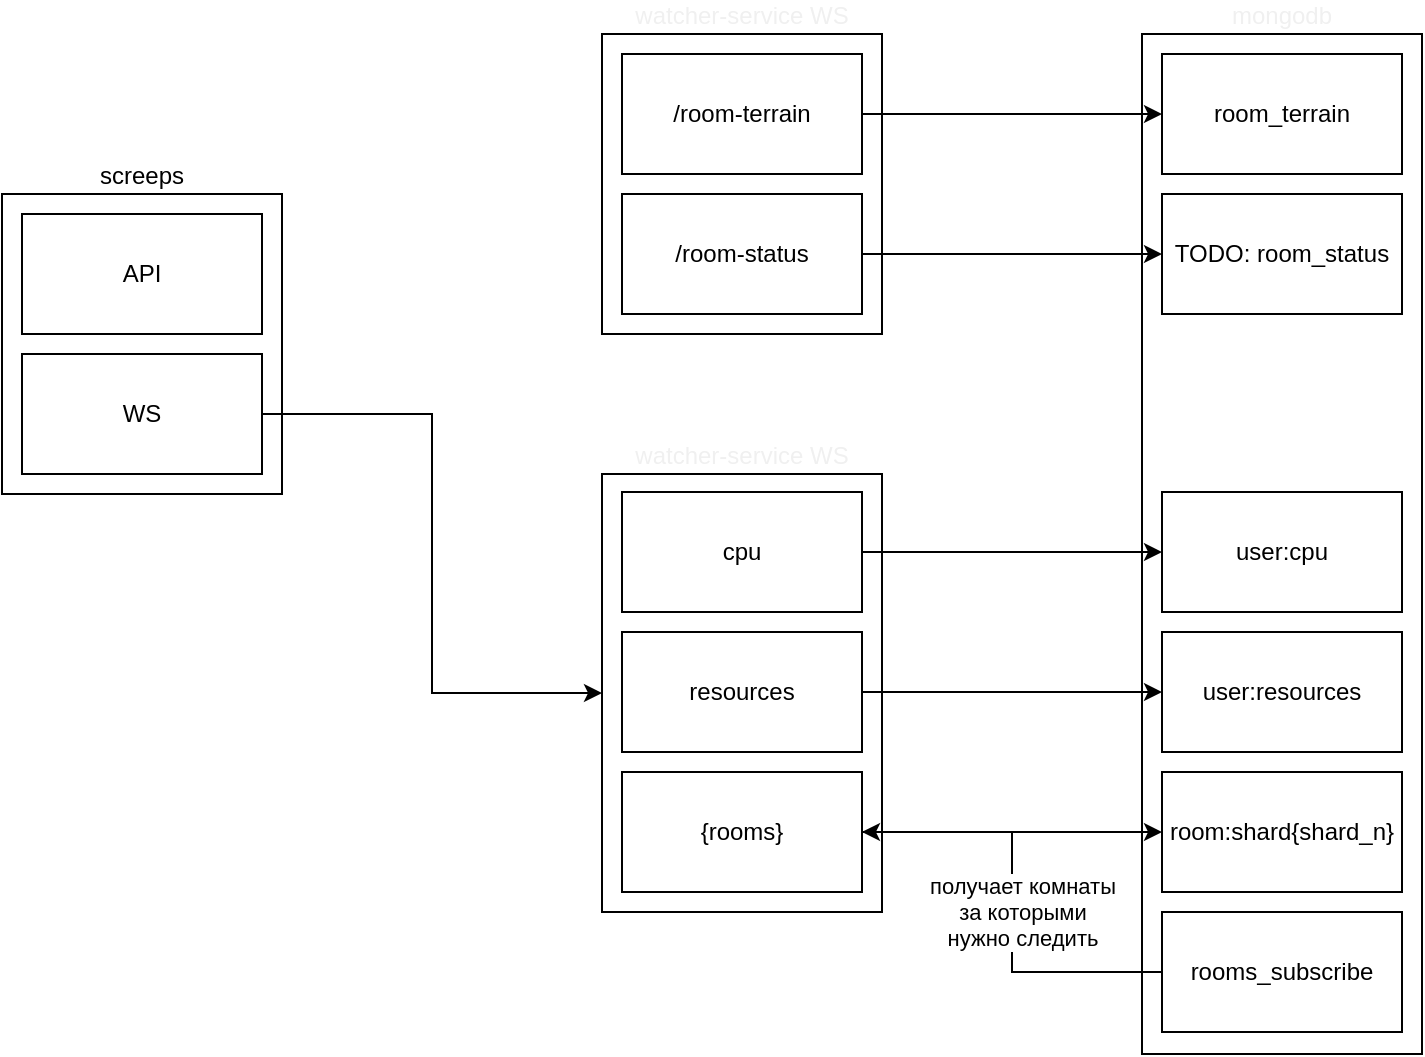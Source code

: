 <mxfile version="14.7.4" type="embed"><diagram id="23iRSUPoRavnBvh4doch" name="Page-1"><mxGraphModel dx="1223" dy="767" grid="1" gridSize="10" guides="1" tooltips="1" connect="1" arrows="1" fold="1" page="1" pageScale="1" pageWidth="827" pageHeight="1169" math="0" shadow="0"><root><mxCell id="0"/><mxCell id="1" parent="0"/><mxCell id="3" value="screeps" style="rounded=0;whiteSpace=wrap;html=1;glass=0;sketch=0;labelPosition=center;verticalLabelPosition=top;align=center;verticalAlign=bottom;" parent="1" vertex="1"><mxGeometry x="50" y="340" width="140" height="150" as="geometry"/></mxCell><mxCell id="2" value="API" style="rounded=0;whiteSpace=wrap;html=1;labelBackgroundColor=none;" parent="1" vertex="1"><mxGeometry x="60" y="350" width="120" height="60" as="geometry"/></mxCell><mxCell id="18" style="edgeStyle=orthogonalEdgeStyle;rounded=0;orthogonalLoop=1;jettySize=auto;html=1;exitX=1;exitY=0.5;exitDx=0;exitDy=0;entryX=0;entryY=0.5;entryDx=0;entryDy=0;" edge="1" parent="1" source="4" target="6"><mxGeometry relative="1" as="geometry"/></mxCell><mxCell id="4" value="WS" style="rounded=0;whiteSpace=wrap;html=1;labelBackgroundColor=none;" parent="1" vertex="1"><mxGeometry x="60" y="420" width="120" height="60" as="geometry"/></mxCell><mxCell id="6" value="watcher-service WS" style="rounded=0;whiteSpace=wrap;html=1;glass=0;labelBackgroundColor=none;sketch=0;fontColor=#f0f0f0;align=center;verticalAlign=bottom;labelPosition=center;verticalLabelPosition=top;" parent="1" vertex="1"><mxGeometry x="350" y="480" width="140" height="219" as="geometry"/></mxCell><mxCell id="8" value="mongodb" style="rounded=0;whiteSpace=wrap;html=1;glass=0;labelBackgroundColor=none;sketch=0;fontColor=#f0f0f0;align=center;verticalAlign=bottom;labelPosition=center;verticalLabelPosition=top;" parent="1" vertex="1"><mxGeometry x="620" y="260" width="140" height="510" as="geometry"/></mxCell><mxCell id="29" style="edgeStyle=orthogonalEdgeStyle;rounded=0;orthogonalLoop=1;jettySize=auto;html=1;exitX=1;exitY=0.5;exitDx=0;exitDy=0;entryX=0;entryY=0.5;entryDx=0;entryDy=0;" edge="1" parent="1" source="9" target="14"><mxGeometry relative="1" as="geometry"/></mxCell><mxCell id="9" value="cpu" style="rounded=0;whiteSpace=wrap;html=1;labelBackgroundColor=none;" vertex="1" parent="1"><mxGeometry x="360" y="489" width="120" height="60" as="geometry"/></mxCell><mxCell id="30" style="edgeStyle=orthogonalEdgeStyle;rounded=0;orthogonalLoop=1;jettySize=auto;html=1;exitX=1;exitY=0.5;exitDx=0;exitDy=0;entryX=0;entryY=0.5;entryDx=0;entryDy=0;" edge="1" parent="1" source="12" target="15"><mxGeometry relative="1" as="geometry"/></mxCell><mxCell id="12" value="resources" style="rounded=0;whiteSpace=wrap;html=1;labelBackgroundColor=none;" vertex="1" parent="1"><mxGeometry x="360" y="559" width="120" height="60" as="geometry"/></mxCell><mxCell id="31" style="edgeStyle=orthogonalEdgeStyle;rounded=0;orthogonalLoop=1;jettySize=auto;html=1;entryX=0;entryY=0.5;entryDx=0;entryDy=0;" edge="1" parent="1" source="13" target="16"><mxGeometry relative="1" as="geometry"/></mxCell><mxCell id="13" value="{rooms}" style="rounded=0;whiteSpace=wrap;html=1;labelBackgroundColor=none;" vertex="1" parent="1"><mxGeometry x="360" y="629" width="120" height="60" as="geometry"/></mxCell><mxCell id="14" value="user:cpu" style="rounded=0;whiteSpace=wrap;html=1;labelBackgroundColor=none;" vertex="1" parent="1"><mxGeometry x="630" y="489" width="120" height="60" as="geometry"/></mxCell><mxCell id="15" value="user:resources" style="rounded=0;whiteSpace=wrap;html=1;labelBackgroundColor=none;" vertex="1" parent="1"><mxGeometry x="630" y="559" width="120" height="60" as="geometry"/></mxCell><mxCell id="16" value="room:shard{shard_n}" style="rounded=0;whiteSpace=wrap;html=1;labelBackgroundColor=none;" vertex="1" parent="1"><mxGeometry x="630" y="629" width="120" height="60" as="geometry"/></mxCell><mxCell id="20" style="edgeStyle=orthogonalEdgeStyle;rounded=0;orthogonalLoop=1;jettySize=auto;html=1;exitX=0;exitY=0.5;exitDx=0;exitDy=0;entryX=1;entryY=0.5;entryDx=0;entryDy=0;" edge="1" parent="1" source="19" target="13"><mxGeometry relative="1" as="geometry"/></mxCell><mxCell id="32" value="получает комнаты &lt;br&gt;за которыми &lt;br&gt;нужно следить" style="edgeLabel;html=1;align=center;verticalAlign=middle;resizable=0;points=[];" vertex="1" connectable="0" parent="20"><mxGeometry x="-0.499" y="1" relative="1" as="geometry"><mxPoint x="-15" y="-31" as="offset"/></mxGeometry></mxCell><mxCell id="19" value="rooms_subscribe" style="rounded=0;whiteSpace=wrap;html=1;labelBackgroundColor=none;" vertex="1" parent="1"><mxGeometry x="630" y="699" width="120" height="60" as="geometry"/></mxCell><mxCell id="21" value="watcher-service WS" style="rounded=0;whiteSpace=wrap;html=1;glass=0;labelBackgroundColor=none;sketch=0;fontColor=#f0f0f0;align=center;verticalAlign=bottom;labelPosition=center;verticalLabelPosition=top;" vertex="1" parent="1"><mxGeometry x="350" y="260" width="140" height="150" as="geometry"/></mxCell><mxCell id="28" style="edgeStyle=orthogonalEdgeStyle;rounded=0;orthogonalLoop=1;jettySize=auto;html=1;exitX=1;exitY=0.5;exitDx=0;exitDy=0;entryX=0;entryY=0.5;entryDx=0;entryDy=0;" edge="1" parent="1" source="23" target="26"><mxGeometry relative="1" as="geometry"/></mxCell><mxCell id="23" value="/room-terrain" style="rounded=0;whiteSpace=wrap;html=1;labelBackgroundColor=none;" vertex="1" parent="1"><mxGeometry x="360" y="270" width="120" height="60" as="geometry"/></mxCell><mxCell id="27" style="edgeStyle=orthogonalEdgeStyle;rounded=0;orthogonalLoop=1;jettySize=auto;html=1;exitX=1;exitY=0.5;exitDx=0;exitDy=0;" edge="1" parent="1" source="24" target="25"><mxGeometry relative="1" as="geometry"/></mxCell><mxCell id="24" value="/room-status" style="rounded=0;whiteSpace=wrap;html=1;labelBackgroundColor=none;" vertex="1" parent="1"><mxGeometry x="360" y="340" width="120" height="60" as="geometry"/></mxCell><mxCell id="25" value="TODO: room_status" style="rounded=0;whiteSpace=wrap;html=1;labelBackgroundColor=none;" vertex="1" parent="1"><mxGeometry x="630" y="340" width="120" height="60" as="geometry"/></mxCell><mxCell id="26" value="room_terrain" style="rounded=0;whiteSpace=wrap;html=1;labelBackgroundColor=none;" vertex="1" parent="1"><mxGeometry x="630" y="270" width="120" height="60" as="geometry"/></mxCell></root></mxGraphModel></diagram></mxfile>